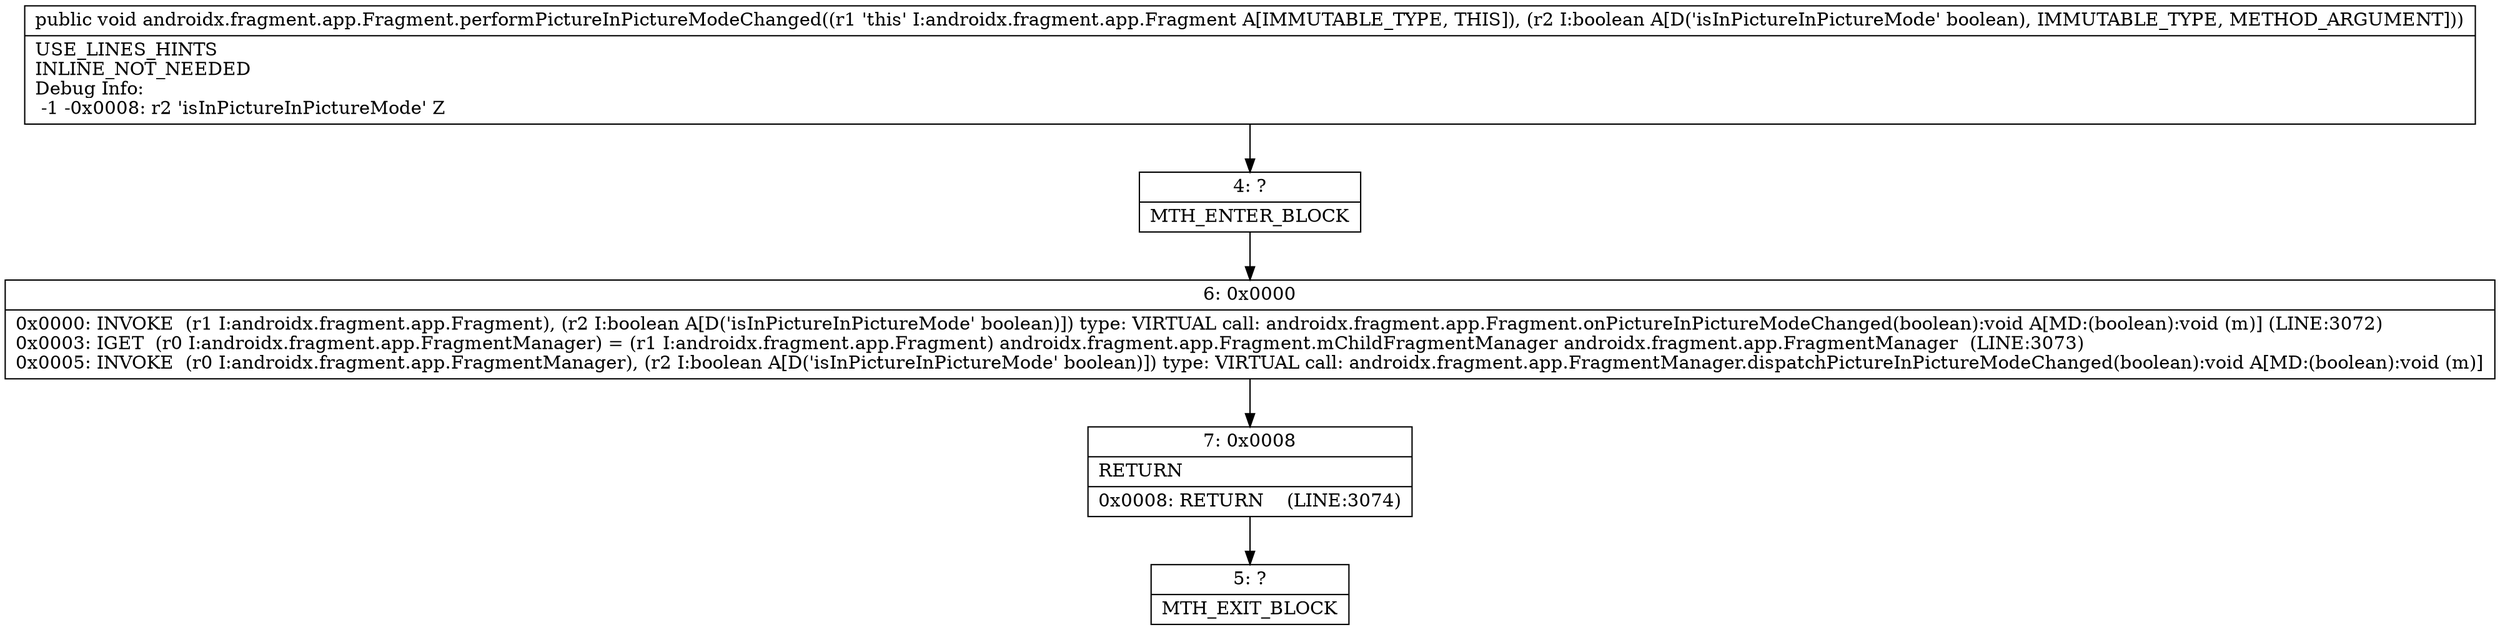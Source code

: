 digraph "CFG forandroidx.fragment.app.Fragment.performPictureInPictureModeChanged(Z)V" {
Node_4 [shape=record,label="{4\:\ ?|MTH_ENTER_BLOCK\l}"];
Node_6 [shape=record,label="{6\:\ 0x0000|0x0000: INVOKE  (r1 I:androidx.fragment.app.Fragment), (r2 I:boolean A[D('isInPictureInPictureMode' boolean)]) type: VIRTUAL call: androidx.fragment.app.Fragment.onPictureInPictureModeChanged(boolean):void A[MD:(boolean):void (m)] (LINE:3072)\l0x0003: IGET  (r0 I:androidx.fragment.app.FragmentManager) = (r1 I:androidx.fragment.app.Fragment) androidx.fragment.app.Fragment.mChildFragmentManager androidx.fragment.app.FragmentManager  (LINE:3073)\l0x0005: INVOKE  (r0 I:androidx.fragment.app.FragmentManager), (r2 I:boolean A[D('isInPictureInPictureMode' boolean)]) type: VIRTUAL call: androidx.fragment.app.FragmentManager.dispatchPictureInPictureModeChanged(boolean):void A[MD:(boolean):void (m)]\l}"];
Node_7 [shape=record,label="{7\:\ 0x0008|RETURN\l|0x0008: RETURN    (LINE:3074)\l}"];
Node_5 [shape=record,label="{5\:\ ?|MTH_EXIT_BLOCK\l}"];
MethodNode[shape=record,label="{public void androidx.fragment.app.Fragment.performPictureInPictureModeChanged((r1 'this' I:androidx.fragment.app.Fragment A[IMMUTABLE_TYPE, THIS]), (r2 I:boolean A[D('isInPictureInPictureMode' boolean), IMMUTABLE_TYPE, METHOD_ARGUMENT]))  | USE_LINES_HINTS\lINLINE_NOT_NEEDED\lDebug Info:\l  \-1 \-0x0008: r2 'isInPictureInPictureMode' Z\l}"];
MethodNode -> Node_4;Node_4 -> Node_6;
Node_6 -> Node_7;
Node_7 -> Node_5;
}

